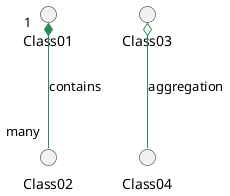 @startuml
' 用 skinparam 改变字体和颜色。
' 可以在如下场景中使用:
' • 在图示的定义中,
' • 在引入的文件中,
' • 在命令行或者 ANT 任务提供的配置文件中。
skinparam class {
BackgroundColor PaleGreen
ArrowColor SeaGreen
BorderColor SpringGreen
}
skinparam stereotypeCBackgroundColor YellowGreen
Class01 "1" *-- "many" Class02 : contains
Class03 o-- Class04 : aggregation


newpage
' You can define specific color and fonts for stereotyped classes.
skinparam class {
BackgroundColor PaleGreen
ArrowColor SeaGreen
BorderColor SpringGreen
BackgroundColor<<Foo>> Wheat
BorderColor<<Foo>> Tomato
}
skinparam stereotypeCBackgroundColor YellowGreen
skinparam stereotypeCBackgroundColor<< Foo >> DimGray
Class01 <<Foo>>
Class03 <<Foo>>
Class01 "1" *-- "many" Class02 : contains
Class03 o-- Class04 : aggregation

@enduml